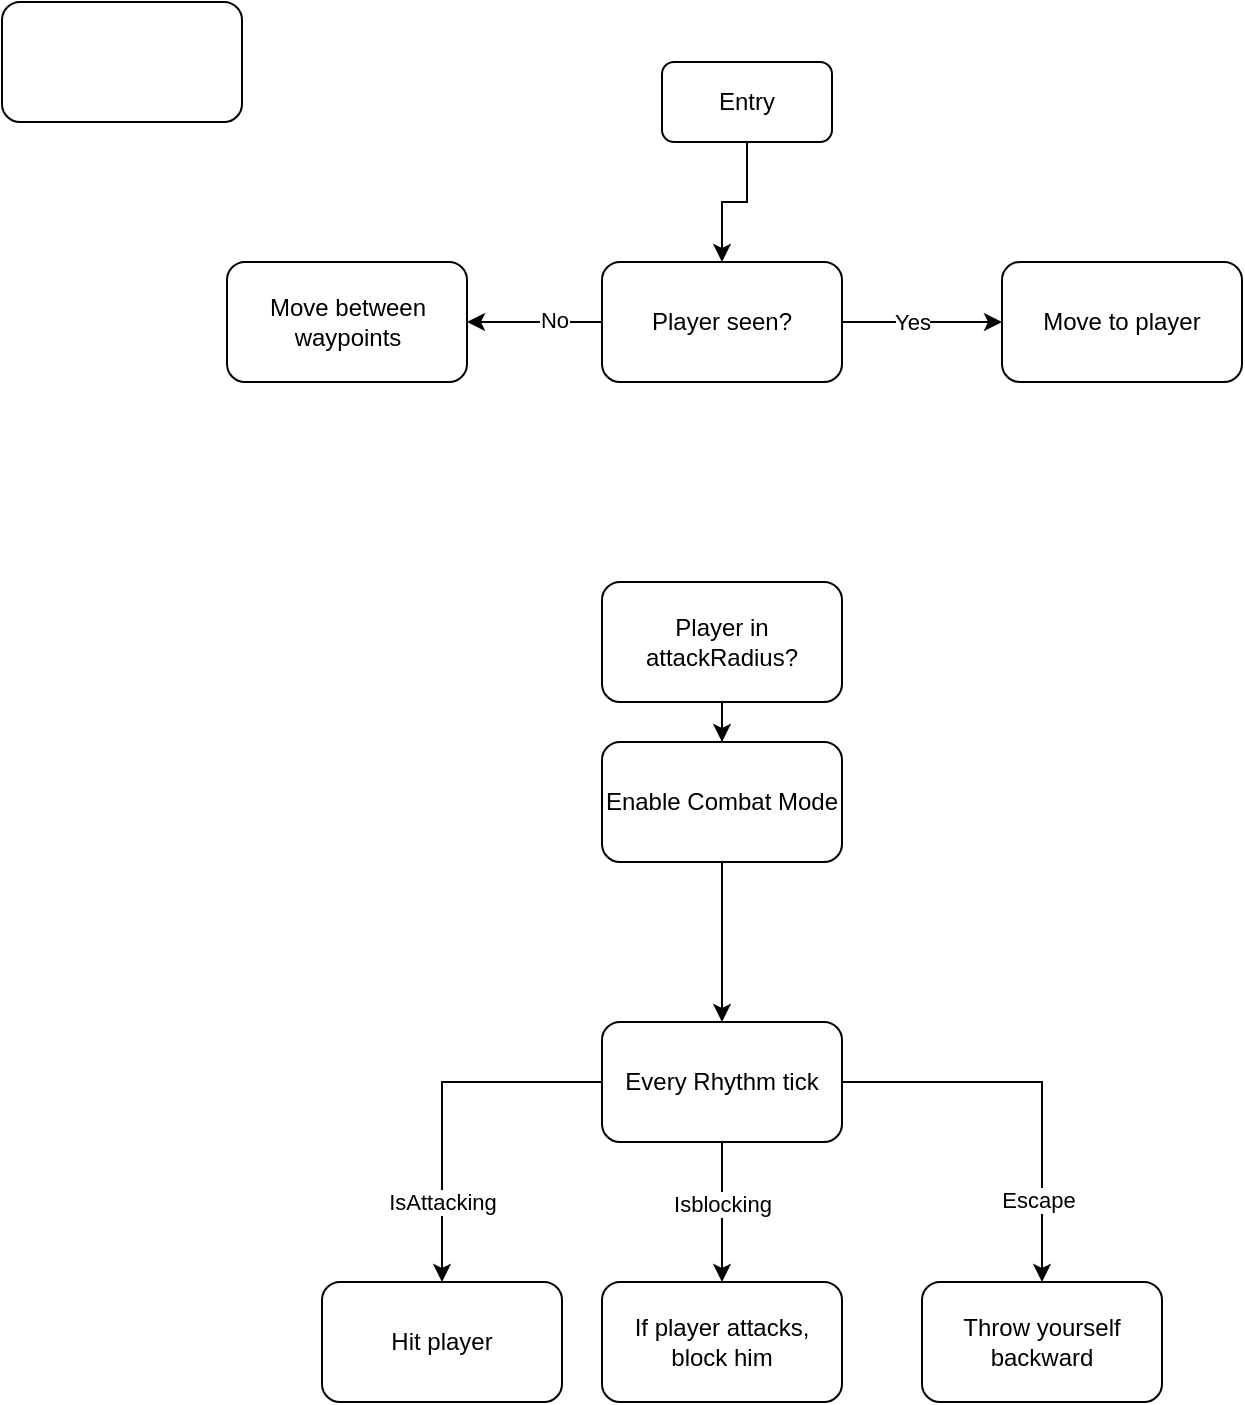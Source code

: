 <mxfile version="15.5.9" type="github">
  <diagram id="LDhgrwgUegtimhO2XL3W" name="Page-1">
    <mxGraphModel dx="1185" dy="697" grid="1" gridSize="10" guides="1" tooltips="1" connect="1" arrows="1" fold="1" page="1" pageScale="1" pageWidth="850" pageHeight="1100" math="0" shadow="0">
      <root>
        <mxCell id="0" />
        <mxCell id="1" parent="0" />
        <mxCell id="Stjr2jCyArq4L0uP_m8m-4" style="edgeStyle=orthogonalEdgeStyle;rounded=0;orthogonalLoop=1;jettySize=auto;html=1;exitX=0.5;exitY=1;exitDx=0;exitDy=0;" edge="1" parent="1" source="Stjr2jCyArq4L0uP_m8m-2" target="Stjr2jCyArq4L0uP_m8m-6">
          <mxGeometry relative="1" as="geometry">
            <mxPoint x="390" y="300" as="targetPoint" />
          </mxGeometry>
        </mxCell>
        <mxCell id="Stjr2jCyArq4L0uP_m8m-2" value="Entry" style="rounded=1;whiteSpace=wrap;html=1;" vertex="1" parent="1">
          <mxGeometry x="460" y="170" width="85" height="40" as="geometry" />
        </mxCell>
        <mxCell id="Stjr2jCyArq4L0uP_m8m-10" value="" style="edgeStyle=orthogonalEdgeStyle;rounded=0;orthogonalLoop=1;jettySize=auto;html=1;" edge="1" parent="1" source="Stjr2jCyArq4L0uP_m8m-6" target="Stjr2jCyArq4L0uP_m8m-9">
          <mxGeometry relative="1" as="geometry" />
        </mxCell>
        <mxCell id="Stjr2jCyArq4L0uP_m8m-11" value="Yes" style="edgeLabel;html=1;align=center;verticalAlign=middle;resizable=0;points=[];" vertex="1" connectable="0" parent="Stjr2jCyArq4L0uP_m8m-10">
          <mxGeometry x="-0.138" relative="1" as="geometry">
            <mxPoint as="offset" />
          </mxGeometry>
        </mxCell>
        <mxCell id="Stjr2jCyArq4L0uP_m8m-13" value="" style="edgeStyle=orthogonalEdgeStyle;rounded=0;orthogonalLoop=1;jettySize=auto;html=1;" edge="1" parent="1" source="Stjr2jCyArq4L0uP_m8m-6" target="Stjr2jCyArq4L0uP_m8m-12">
          <mxGeometry relative="1" as="geometry" />
        </mxCell>
        <mxCell id="Stjr2jCyArq4L0uP_m8m-15" value="No" style="edgeLabel;html=1;align=center;verticalAlign=middle;resizable=0;points=[];" vertex="1" connectable="0" parent="Stjr2jCyArq4L0uP_m8m-13">
          <mxGeometry x="-0.29" y="-1" relative="1" as="geometry">
            <mxPoint as="offset" />
          </mxGeometry>
        </mxCell>
        <mxCell id="Stjr2jCyArq4L0uP_m8m-6" value="Player seen?" style="rounded=1;whiteSpace=wrap;html=1;" vertex="1" parent="1">
          <mxGeometry x="430" y="270" width="120" height="60" as="geometry" />
        </mxCell>
        <mxCell id="Stjr2jCyArq4L0uP_m8m-8" value="" style="rounded=1;whiteSpace=wrap;html=1;" vertex="1" parent="1">
          <mxGeometry x="130" y="140" width="120" height="60" as="geometry" />
        </mxCell>
        <mxCell id="Stjr2jCyArq4L0uP_m8m-9" value="Move to player" style="whiteSpace=wrap;html=1;rounded=1;" vertex="1" parent="1">
          <mxGeometry x="630" y="270" width="120" height="60" as="geometry" />
        </mxCell>
        <mxCell id="Stjr2jCyArq4L0uP_m8m-12" value="Move between waypoints" style="whiteSpace=wrap;html=1;rounded=1;" vertex="1" parent="1">
          <mxGeometry x="242.5" y="270" width="120" height="60" as="geometry" />
        </mxCell>
        <mxCell id="Stjr2jCyArq4L0uP_m8m-21" value="" style="edgeStyle=orthogonalEdgeStyle;rounded=0;orthogonalLoop=1;jettySize=auto;html=1;" edge="1" parent="1" source="Stjr2jCyArq4L0uP_m8m-18" target="Stjr2jCyArq4L0uP_m8m-20">
          <mxGeometry relative="1" as="geometry" />
        </mxCell>
        <mxCell id="Stjr2jCyArq4L0uP_m8m-18" value="Player in attackRadius?" style="whiteSpace=wrap;html=1;rounded=1;" vertex="1" parent="1">
          <mxGeometry x="430" y="430" width="120" height="60" as="geometry" />
        </mxCell>
        <mxCell id="Stjr2jCyArq4L0uP_m8m-23" value="" style="edgeStyle=orthogonalEdgeStyle;rounded=0;orthogonalLoop=1;jettySize=auto;html=1;" edge="1" parent="1" source="Stjr2jCyArq4L0uP_m8m-20" target="Stjr2jCyArq4L0uP_m8m-22">
          <mxGeometry relative="1" as="geometry" />
        </mxCell>
        <mxCell id="Stjr2jCyArq4L0uP_m8m-20" value="Enable Combat Mode" style="whiteSpace=wrap;html=1;rounded=1;" vertex="1" parent="1">
          <mxGeometry x="430" y="510" width="120" height="60" as="geometry" />
        </mxCell>
        <mxCell id="Stjr2jCyArq4L0uP_m8m-25" value="" style="edgeStyle=orthogonalEdgeStyle;rounded=0;orthogonalLoop=1;jettySize=auto;html=1;" edge="1" parent="1" source="Stjr2jCyArq4L0uP_m8m-22" target="Stjr2jCyArq4L0uP_m8m-24">
          <mxGeometry relative="1" as="geometry" />
        </mxCell>
        <mxCell id="Stjr2jCyArq4L0uP_m8m-26" value="IsAttacking" style="edgeLabel;html=1;align=center;verticalAlign=middle;resizable=0;points=[];" vertex="1" connectable="0" parent="Stjr2jCyArq4L0uP_m8m-25">
          <mxGeometry x="-0.246" relative="1" as="geometry">
            <mxPoint x="-12" y="60" as="offset" />
          </mxGeometry>
        </mxCell>
        <mxCell id="Stjr2jCyArq4L0uP_m8m-28" value="" style="edgeStyle=orthogonalEdgeStyle;rounded=0;orthogonalLoop=1;jettySize=auto;html=1;" edge="1" parent="1" source="Stjr2jCyArq4L0uP_m8m-22" target="Stjr2jCyArq4L0uP_m8m-27">
          <mxGeometry relative="1" as="geometry" />
        </mxCell>
        <mxCell id="Stjr2jCyArq4L0uP_m8m-29" value="Isblocking" style="edgeLabel;html=1;align=center;verticalAlign=middle;resizable=0;points=[];" vertex="1" connectable="0" parent="Stjr2jCyArq4L0uP_m8m-28">
          <mxGeometry x="0.155" relative="1" as="geometry">
            <mxPoint y="-10" as="offset" />
          </mxGeometry>
        </mxCell>
        <mxCell id="Stjr2jCyArq4L0uP_m8m-31" value="" style="edgeStyle=orthogonalEdgeStyle;rounded=0;orthogonalLoop=1;jettySize=auto;html=1;" edge="1" parent="1" source="Stjr2jCyArq4L0uP_m8m-22" target="Stjr2jCyArq4L0uP_m8m-30">
          <mxGeometry relative="1" as="geometry" />
        </mxCell>
        <mxCell id="Stjr2jCyArq4L0uP_m8m-32" value="Escape" style="edgeLabel;html=1;align=center;verticalAlign=middle;resizable=0;points=[];" vertex="1" connectable="0" parent="Stjr2jCyArq4L0uP_m8m-31">
          <mxGeometry x="0.583" y="-2" relative="1" as="geometry">
            <mxPoint as="offset" />
          </mxGeometry>
        </mxCell>
        <mxCell id="Stjr2jCyArq4L0uP_m8m-22" value="Every Rhythm tick" style="whiteSpace=wrap;html=1;rounded=1;" vertex="1" parent="1">
          <mxGeometry x="430" y="650" width="120" height="60" as="geometry" />
        </mxCell>
        <mxCell id="Stjr2jCyArq4L0uP_m8m-24" value="Hit player" style="whiteSpace=wrap;html=1;rounded=1;" vertex="1" parent="1">
          <mxGeometry x="290" y="780" width="120" height="60" as="geometry" />
        </mxCell>
        <mxCell id="Stjr2jCyArq4L0uP_m8m-27" value="If player attacks, block him" style="whiteSpace=wrap;html=1;rounded=1;" vertex="1" parent="1">
          <mxGeometry x="430" y="780" width="120" height="60" as="geometry" />
        </mxCell>
        <mxCell id="Stjr2jCyArq4L0uP_m8m-30" value="Throw yourself backward" style="whiteSpace=wrap;html=1;rounded=1;" vertex="1" parent="1">
          <mxGeometry x="590" y="780" width="120" height="60" as="geometry" />
        </mxCell>
      </root>
    </mxGraphModel>
  </diagram>
</mxfile>
